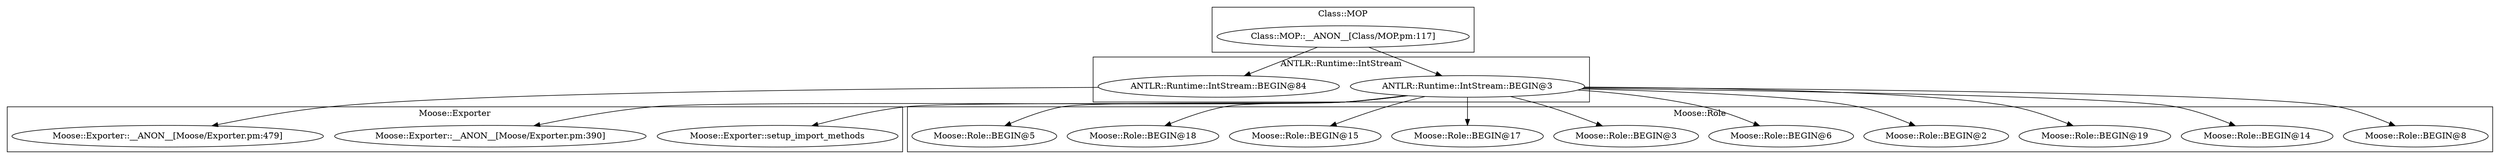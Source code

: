 digraph {
graph [overlap=false]
subgraph cluster_Moose_Exporter {
	label="Moose::Exporter";
	"Moose::Exporter::__ANON__[Moose/Exporter.pm:479]";
	"Moose::Exporter::__ANON__[Moose/Exporter.pm:390]";
	"Moose::Exporter::setup_import_methods";
}
subgraph cluster_Class_MOP {
	label="Class::MOP";
	"Class::MOP::__ANON__[Class/MOP.pm:117]";
}
subgraph cluster_Moose_Role {
	label="Moose::Role";
	"Moose::Role::BEGIN@2";
	"Moose::Role::BEGIN@6";
	"Moose::Role::BEGIN@3";
	"Moose::Role::BEGIN@17";
	"Moose::Role::BEGIN@15";
	"Moose::Role::BEGIN@18";
	"Moose::Role::BEGIN@5";
	"Moose::Role::BEGIN@8";
	"Moose::Role::BEGIN@14";
	"Moose::Role::BEGIN@19";
}
subgraph cluster_ANTLR_Runtime_IntStream {
	label="ANTLR::Runtime::IntStream";
	"ANTLR::Runtime::IntStream::BEGIN@3";
	"ANTLR::Runtime::IntStream::BEGIN@84";
}
"ANTLR::Runtime::IntStream::BEGIN@84" -> "Moose::Exporter::__ANON__[Moose/Exporter.pm:479]";
"ANTLR::Runtime::IntStream::BEGIN@3" -> "Moose::Role::BEGIN@5";
"ANTLR::Runtime::IntStream::BEGIN@3" -> "Moose::Exporter::setup_import_methods";
"ANTLR::Runtime::IntStream::BEGIN@3" -> "Moose::Role::BEGIN@8";
"ANTLR::Runtime::IntStream::BEGIN@3" -> "Moose::Role::BEGIN@15";
"ANTLR::Runtime::IntStream::BEGIN@3" -> "Moose::Role::BEGIN@14";
"ANTLR::Runtime::IntStream::BEGIN@3" -> "Moose::Role::BEGIN@2";
"ANTLR::Runtime::IntStream::BEGIN@3" -> "Moose::Role::BEGIN@18";
"ANTLR::Runtime::IntStream::BEGIN@3" -> "Moose::Role::BEGIN@3";
"ANTLR::Runtime::IntStream::BEGIN@3" -> "Moose::Role::BEGIN@17";
"ANTLR::Runtime::IntStream::BEGIN@3" -> "Moose::Role::BEGIN@19";
"ANTLR::Runtime::IntStream::BEGIN@3" -> "Moose::Exporter::__ANON__[Moose/Exporter.pm:390]";
"Class::MOP::__ANON__[Class/MOP.pm:117]" -> "ANTLR::Runtime::IntStream::BEGIN@3";
"ANTLR::Runtime::IntStream::BEGIN@3" -> "Moose::Role::BEGIN@6";
"Class::MOP::__ANON__[Class/MOP.pm:117]" -> "ANTLR::Runtime::IntStream::BEGIN@84";
}
